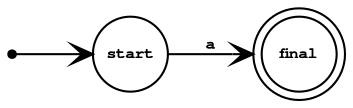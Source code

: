 digraph G {
 rankdir=LR;
 margin="0,0";
 node [fontname="Courier Bold",fontsize=8,shape=circle,fixedsize=true];
 edge [fontname="Courier Bold",fontsize=8,arrowhead="vee"]; 

 n1[label="",shape=point];
 n2[label="start"];
 n1->n2;

 n3[label="final",shape=doublecircle];
 n2->n3[label="a"];
}
